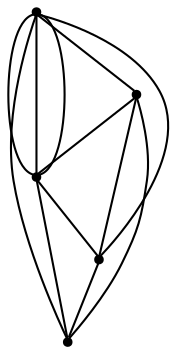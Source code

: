 graph {
  node [shape=point,comment="{\"directed\":false,\"doi\":\"10.1007/978-3-030-68766-3_21\",\"figure\":\"4\"}"]

  v0 [pos="1614.0113603608074,1070.2274666162607"]
  v1 [pos="1536.1655291771858,1233.3264525033783"]
  v2 [pos="1510.2198014575813,847.8187643089364"]
  v3 [pos="1347.1146198246113,847.8187643089366"]
  v4 [pos="1302.6324868155614,1203.6761726032385"]

  v0 -- v3 [id="-1",pos="1614.0113603608074,1070.2274666162607 1642.682519457153,1070.2316634003937 1642.682519457153,1070.2316634003937 1642.682519457153,1070.2316634003937 1642.682519457153,1040.5731171072646 1642.682519457153,1040.5731171072646 1642.682519457153,1040.5731171072646 1461.049326205874,1040.5731171072646 1461.049326205874,1040.5731171072646 1461.049326205874,1040.5731171072646 1461.049326205874,877.4741312201468 1461.049326205874,877.4741312201468 1461.049326205874,877.4741312201468 1542.599818604575,877.4741312201468 1542.599818604575,877.4741312201468 1542.599818604575,877.4741312201468 1542.599818604575,818.1612354180213 1542.599818604575,818.1612354180213 1542.599818604575,818.1612354180213 1316.4805498623489,818.1612354180213 1316.4805498623489,818.1612354180213 1316.4805498623489,818.1612354180213 1316.4805498623489,877.4741312201468 1316.4805498623489,877.4741312201468 1316.4805498623489,877.4741312201468 1401.7357034761299,877.4741312201468 1401.7357034761299,877.4741312201468 1401.7357034761299,877.4741312201468 1401.7357034761299,1174.017753485386 1401.7357034761299,1174.017753485386 1401.7357034761299,1174.017753485386 1271.9984168532992,1174.017753485386 1271.9984168532992,1174.017753485386 1271.9984168532992,1174.017753485386 1271.9984168532992,1233.3264525033783 1271.9984168532992,1233.3264525033783 1271.9984168532992,1233.3264525033783 1401.7357034761299,1233.3264525033783 1401.7357034761299,1233.3264525033783 1401.7357034761299,1233.3264525033783 1401.7357034761299,1262.9808020123746 1401.7357034761299,1262.9808020123746 1401.7357034761299,1262.9808020123746 1564.8366882735318,1262.9808020123746 1564.8366882735318,1262.9808020123746 1564.8366882735318,1262.9808020123746 1564.8366882735318,1203.6721029943822 1564.8366882735318,1203.6721029943822 1564.8366882735318,1203.6721029943822 1461.0451293703059,1203.6721029943822 1461.0451293703059,1203.6721029943822 1461.0451293703059,1203.6721029943822 1461.0451293703059,1099.8776829287622 1461.0451293703059,1099.8776829287622 1461.0451293703059,1099.8776829287622 1642.6823922803173,1099.8776829287622 1642.6823922803173,1099.8776829287622 1642.6823922803173,1099.8776829287622 1642.6823922803173,1040.5689203231314 1642.6823922803173,1040.5689203231314 1642.6823922803173,1040.5689203231314 1461.0451293703059,1040.5689203231314 1461.0451293703059,1040.5689203231314 1461.0451293703059,1040.5689203231314 1461.0451293703059,877.4741312201468 1461.0451293703059,877.4741312201468 1461.0451293703059,877.4741312201468 1542.5957489458422,877.4741312201468 1542.5957489458422,877.4741312201468 1542.5957489458422,877.4741312201468 1542.5957489458422,818.1612354180213 1542.5957489458422,818.1612354180213 1542.5957489458422,818.1612354180213 1316.4805498623489,818.1612354180213 1316.4805498623489,818.1612354180213 1316.4805498623489,818.1612354180213 1316.4805498623489,847.8197817111507 1316.4805498623489,847.8197817111507 1316.4805498623489,847.8197817111507 1347.1146198246113,847.8187643089366 1347.1146198246113,847.8187643089366 1347.1146198246113,847.8187643089366"]
  v4 -- v1 [id="-4",pos="1302.6324868155614,1203.6761726032385 1423.9767699806546,1211.085658577812 1423.9767699806546,1211.085658577812 1423.9767699806546,1211.085658577812 1423.9767699806546,1240.7400080868083 1423.9767699806546,1240.7400080868083 1423.9767699806546,1240.7400080868083 1536.1655291771858,1233.3264525033783 1536.1655291771858,1233.3264525033783 1536.1655291771858,1233.3264525033783"]
  v0 -- v2 [id="-6",pos="1614.0113603608074,1070.2274666162607 1438.8041900426163,1062.8097142486977 1438.8041900426163,1062.8097142486977 1438.8041900426163,1062.8097142486977 1438.8041900426163,855.2291405104475 1438.8041900426163,855.2291405104475 1438.8041900426163,855.2291405104475 1510.2198014575813,847.8187643089364 1510.2198014575813,847.8187643089364 1510.2198014575813,847.8187643089364"]
  v0 -- v4 [id="-11",pos="1614.0113603608074,1070.2274666162607 1613.936230645297,1107.2996320804582 1613.936230645297,1107.2996320804582 1613.936230645297,1107.2996320804582 1468.4630998252724,1107.2996320804582 1468.4630998252724,1107.2996320804582 1468.4630998252724,1107.2996320804582 1468.4630998252724,1196.262680607447 1468.4630998252724,1196.262680607447 1468.4630998252724,1196.262680607447 1572.2546587284983,1196.262680607447 1572.2546587284983,1196.262680607447 1572.2546587284983,1196.262680607447 1572.2546587284983,1270.3986179675758 1572.2546587284983,1270.3986179675758 1572.2546587284983,1270.3986179675758 1394.3262538691347,1270.3986179675758 1394.3262538691347,1270.3986179675758 1394.3262538691347,1270.3986179675758 1394.3262538691347,1240.7442048709413 1394.3262538691347,1240.7442048709413 1394.3262538691347,1240.7442048709413 1264.584770410736,1240.7442048709413 1264.584770410736,1240.7442048709413 1264.584770410736,1240.7442048709413 1264.584770410736,1203.6762997785152 1264.584770410736,1203.6762997785152 1264.584770410736,1203.6762997785152 1302.6324868155614,1203.6761726032385 1302.6324868155614,1203.6761726032385 1302.6324868155614,1203.6761726032385"]
  v0 -- v1 [id="-12",pos="1614.0113603608074,1070.2274666162607 1431.4489177674998,1070.2315998127553 1431.4489177674998,1070.2315998127553 1431.4489177674998,1070.2315998127553 1431.4489177674998,1233.3347188963676 1431.4489177674998,1233.3347188963676 1431.4489177674998,1233.3347188963676 1536.1655291771858,1233.3264525033783 1536.1655291771858,1233.3264525033783 1536.1655291771858,1233.3264525033783"]
  v0 -- v1 [id="-13",pos="1614.0113603608074,1070.2274666162607 1612.9445056828806,1103.590755896677 1612.9445056828806,1103.590755896677 1612.9445056828806,1103.590755896677 1464.7542417746245,1103.590755896677 1464.7542417746245,1103.590755896677 1464.7542417746245,1103.590755896677 1464.7542417746245,1199.9715567912285 1464.7542417746245,1199.9715567912285 1464.7542417746245,1199.9715567912285 1568.5458006778504,1199.9715567912285 1568.5458006778504,1199.9715567912285 1568.5458006778504,1199.9715567912285 1568.5458006778504,1266.6938749802891 1568.5458006778504,1266.6938749802891 1568.5458006778504,1266.6938749802891 1398.0310422610498,1266.6938749802891 1398.0310422610498,1266.6938749802891 1398.0310422610498,1266.6938749802891 1398.0310422610498,1237.039525471293 1398.0310422610498,1237.039525471293 1398.0310422610498,1237.039525471293 1268.2895588026513,1237.039525471293 1268.2895588026513,1237.039525471293 1268.2895588026513,1237.039525471293 1268.2895588026513,1170.3172072822322 1268.2895588026513,1170.3172072822322 1268.2895588026513,1170.3172072822322 1398.0310422610498,1170.3172072822322 1398.0310422610498,1170.3172072822322 1398.0310422610498,1170.3172072822322 1398.0310422610498,881.1829438162899 1398.0310422610498,881.1829438162899 1398.0310422610498,881.1829438162899 1312.7715646348656,881.1829438162899 1312.7715646348656,881.1829438162899 1312.7715646348656,881.1829438162899 1312.7715646348656,814.4606892148677 1312.7715646348656,814.4606892148677 1312.7715646348656,814.4606892148677 1546.30460699649,814.4606892148677 1546.30460699649,814.4606892148677 1546.30460699649,814.4606892148677 1546.30460699649,881.1829438162899 1546.30460699649,881.1829438162899 1546.30460699649,881.1829438162899 1464.754114597789,881.1829438162899 1464.754114597789,881.1829438162899 1464.754114597789,881.1829438162899 1464.754114597789,1036.8725073164724 1464.754114597789,1036.8725073164724 1464.754114597789,1036.8725073164724 1646.387307849068,1036.8725073164724 1646.387307849068,1036.8725073164724 1646.387307849068,1036.8725073164724 1646.387307849068,1103.5948255055332 1646.387307849068,1103.5948255055332 1646.387307849068,1103.5948255055332 1464.754114597789,1103.5948255055332 1464.754114597789,1103.5948255055332 1464.754114597789,1103.5948255055332 1464.754114597789,1199.97149320359 1464.754114597789,1199.97149320359 1464.754114597789,1199.97149320359 1568.545673501015,1199.97149320359 1568.545673501015,1199.97149320359 1568.545673501015,1199.97149320359 1568.545673501015,1266.6938113926508 1568.545673501015,1266.6938113926508 1568.545673501015,1266.6938113926508 1398.0310422610498,1266.6938749802891 1398.0310422610498,1266.6938749802891 1398.0310422610498,1266.6938749802891 1398.0310422610498,1237.039525471293 1398.0310422610498,1237.039525471293 1398.0310422610498,1237.039525471293 1268.2895588026513,1237.039525471293 1268.2895588026513,1237.039525471293 1268.2895588026513,1237.039525471293 1268.2895588026513,1207.2267791550926 1268.2895588026513,1207.2267791550926 1268.2895588026513,1207.2267791550926 1283.116978864613,1207.2267791550926 1283.116978864613,1207.2267791550926 1283.116978864613,1207.2267791550926 1283.116978864613,1222.2081539326618 1283.116978864613,1222.2081539326618 1283.116978864613,1222.2081539326618 1412.8584623230117,1222.2081539326618 1412.8584623230117,1222.2081539326618 1412.8584623230117,1222.2081539326618 1412.8584623230117,1251.866700225791 1412.8584623230117,1251.866700225791 1412.8584623230117,1251.866700225791 1553.7183806158887,1251.866700225791 1553.7183806158887,1251.866700225791 1553.7183806158887,1251.866700225791 1553.7183806158887,1236.1519056271486 1553.7183806158887,1236.1519056271486 1553.7183806158887,1236.1519056271486 1536.1655291771858,1233.3264525033783 1536.1655291771858,1233.3264525033783 1536.1655291771858,1233.3264525033783"]
  v1 -- v3 [id="-16",pos="1536.1655291771858,1233.3264525033783 1557.4231690078038,1233.3264525033783 1557.4231690078038,1233.3264525033783 1557.4231690078038,1233.3264525033783 1557.4231690078038,1211.085658577812 1557.4231690078038,1211.085658577812 1557.4231690078038,1211.085658577812 1453.6316101045782,1211.085658577812 1453.6316101045782,1211.085658577812 1453.6316101045782,1211.085658577812 1453.6316101045782,870.060575636717 1453.6316101045782,870.060575636717 1453.6316101045782,870.060575636717 1535.182102503279,870.060575636717 1535.182102503279,870.060575636717 1535.182102503279,870.060575636717 1535.182102503279,825.5789877855843 1535.182102503279,825.5789877855843 1535.182102503279,825.5789877855843 1347.0396172859366,825.5789877855843 1347.0396172859366,825.5789877855843 1347.0396172859366,825.5789877855843 1347.1146198246113,847.8187643089366 1347.1146198246113,847.8187643089366 1347.1146198246113,847.8187643089366"]
  v1 -- v0 [id="-19",pos="1536.1655291771858,1233.3264525033783 1438.8041900426163,1225.9128333323101 1438.8041900426163,1225.9128333323101 1438.8041900426163,1225.9128333323101 1438.8041900426163,1077.6368890031958 1438.8041900426163,1077.6368890031958 1438.8041900426163,1077.6368890031958 1614.0113603608074,1070.2274666162607 1614.0113603608074,1070.2274666162607 1614.0113603608074,1070.2274666162607"]
  v1 -- v2 [id="-24",pos="1536.1655291771858,1233.3264525033783 1536.3030391304576,1218.49927774888 1536.3030391304576,1218.49927774888 1536.3030391304576,1218.49927774888 1446.2178364851795,1218.49927774888 1446.2178364851795,1218.49927774888 1446.2178364851795,1218.49927774888 1446.2178364851795,862.6468928780102 1446.2178364851795,862.6468928780102 1446.2178364851795,862.6468928780102 1527.7683288838805,862.6468928780102 1527.7683288838805,862.6468928780102 1527.7683288838805,862.6468928780102 1527.7683288838805,847.8197817111507 1527.7683288838805,847.8197817111507 1527.7683288838805,847.8197817111507 1510.2198014575813,847.8187643089364 1510.2198014575813,847.8187643089364 1510.2198014575813,847.8187643089364"]
  v4 -- v2 [id="-26",pos="1302.6324868155614,1203.6761726032385 1423.97689715749,1211.0897917743068 1423.97689715749,1211.0897917743068 1423.97689715749,1211.0897917743068 1423.97689715749,1240.744141283303 1423.97689715749,1240.744141283303 1423.97689715749,1240.744141283303 1439.0584165365726,1240.744141283303 1439.0584165365726,1240.744141283303 1439.0584165365726,1240.744141283303 1438.8041900426163,855.2291405104475 1438.8041900426163,855.2291405104475 1438.8041900426163,855.2291405104475 1510.2198014575813,847.8187643089364 1510.2198014575813,847.8187643089364 1510.2198014575813,847.8187643089364"]
  v4 -- v3 [id="-28",pos="1302.6324868155614,1203.6761726032385 1423.9767699806546,1196.2584838233138 1423.9767699806546,1196.2584838233138 1423.9767699806546,1196.2584838233138 1423.9767699806546,855.2291405104475 1423.9767699806546,855.2291405104475 1423.9767699806546,855.2291405104475 1347.1146198246113,847.8187643089366 1347.1146198246113,847.8187643089366 1347.1146198246113,847.8187643089366"]
  v3 -- v2 [id="-30",pos="1347.1146198246113,847.8187643089366 1436.087056954385,847.823851320007 1436.087056954385,847.823851320007 1436.087056954385,847.823851320007 1510.2198014575813,847.8187643089364 1510.2198014575813,847.8187643089364 1510.2198014575813,847.8187643089364"]
}